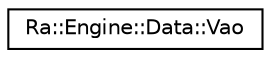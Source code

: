 digraph "Graphical Class Hierarchy"
{
 // INTERACTIVE_SVG=YES
 // LATEX_PDF_SIZE
  edge [fontname="Helvetica",fontsize="10",labelfontname="Helvetica",labelfontsize="10"];
  node [fontname="Helvetica",fontsize="10",shape=record];
  rankdir="LR";
  Node0 [label="Ra::Engine::Data::Vao",height=0.2,width=0.4,color="black", fillcolor="white", style="filled",URL="$classRa_1_1Engine_1_1Data_1_1Vao.html",tooltip=" "];
}
